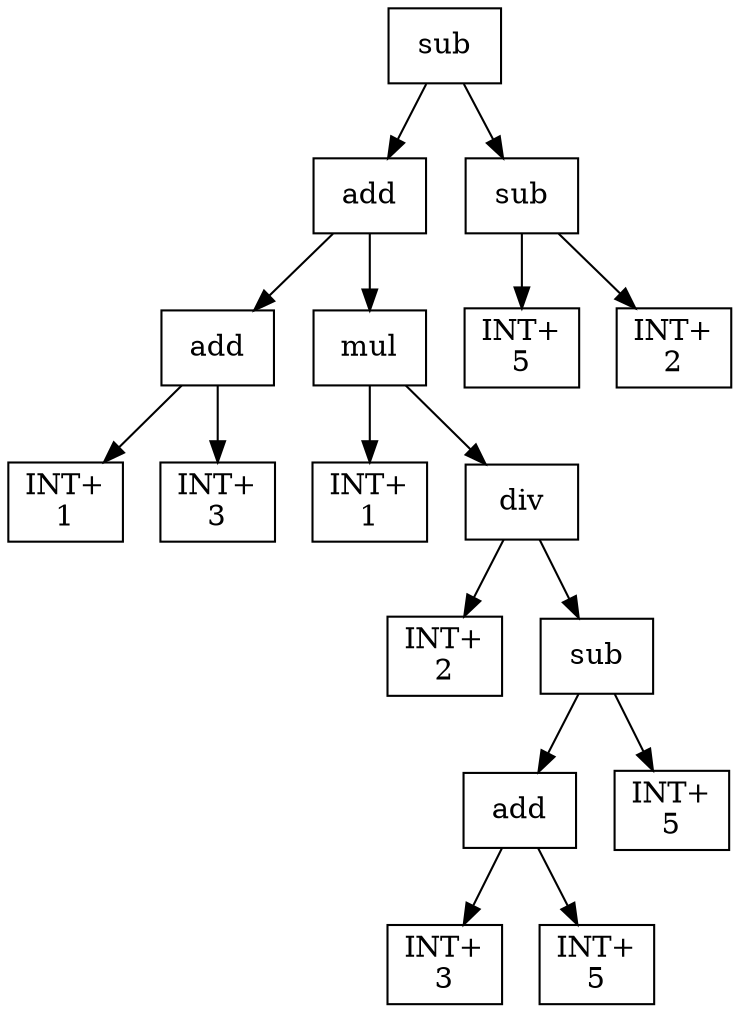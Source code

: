 digraph expr {
  node [shape=box];
  n1 [label="sub"];
  n2 [label="add"];
  n3 [label="add"];
  n4 [label="INT+\n1"];
  n5 [label="INT+\n3"];
  n3 -> n4;
  n3 -> n5;
  n6 [label="mul"];
  n7 [label="INT+\n1"];
  n8 [label="div"];
  n9 [label="INT+\n2"];
  n10 [label="sub"];
  n11 [label="add"];
  n12 [label="INT+\n3"];
  n13 [label="INT+\n5"];
  n11 -> n12;
  n11 -> n13;
  n14 [label="INT+\n5"];
  n10 -> n11;
  n10 -> n14;
  n8 -> n9;
  n8 -> n10;
  n6 -> n7;
  n6 -> n8;
  n2 -> n3;
  n2 -> n6;
  n15 [label="sub"];
  n16 [label="INT+\n5"];
  n17 [label="INT+\n2"];
  n15 -> n16;
  n15 -> n17;
  n1 -> n2;
  n1 -> n15;
}